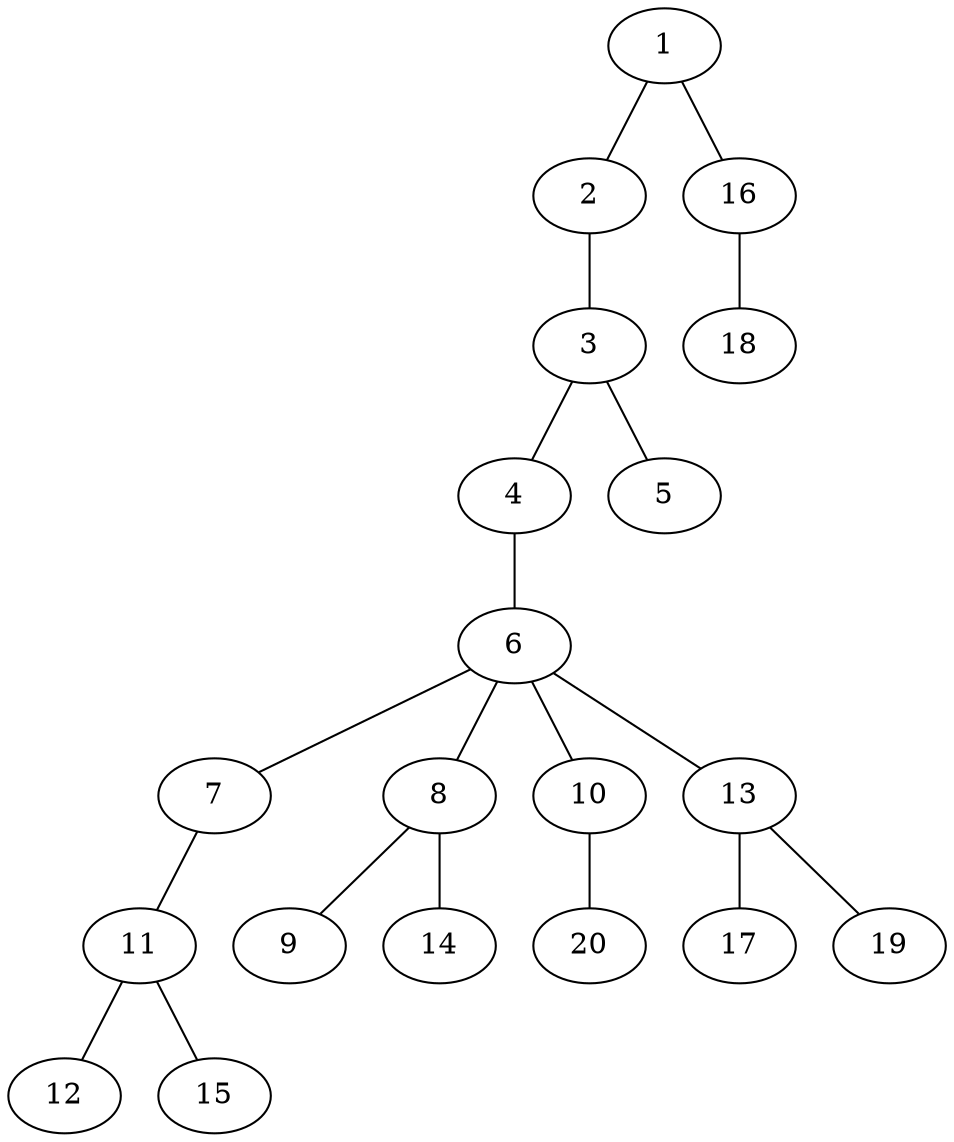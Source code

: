 graph graphname {1--2
1--16
2--3
3--4
3--5
4--6
6--7
6--8
6--10
6--13
7--11
8--9
8--14
10--20
11--12
11--15
13--17
13--19
16--18
}